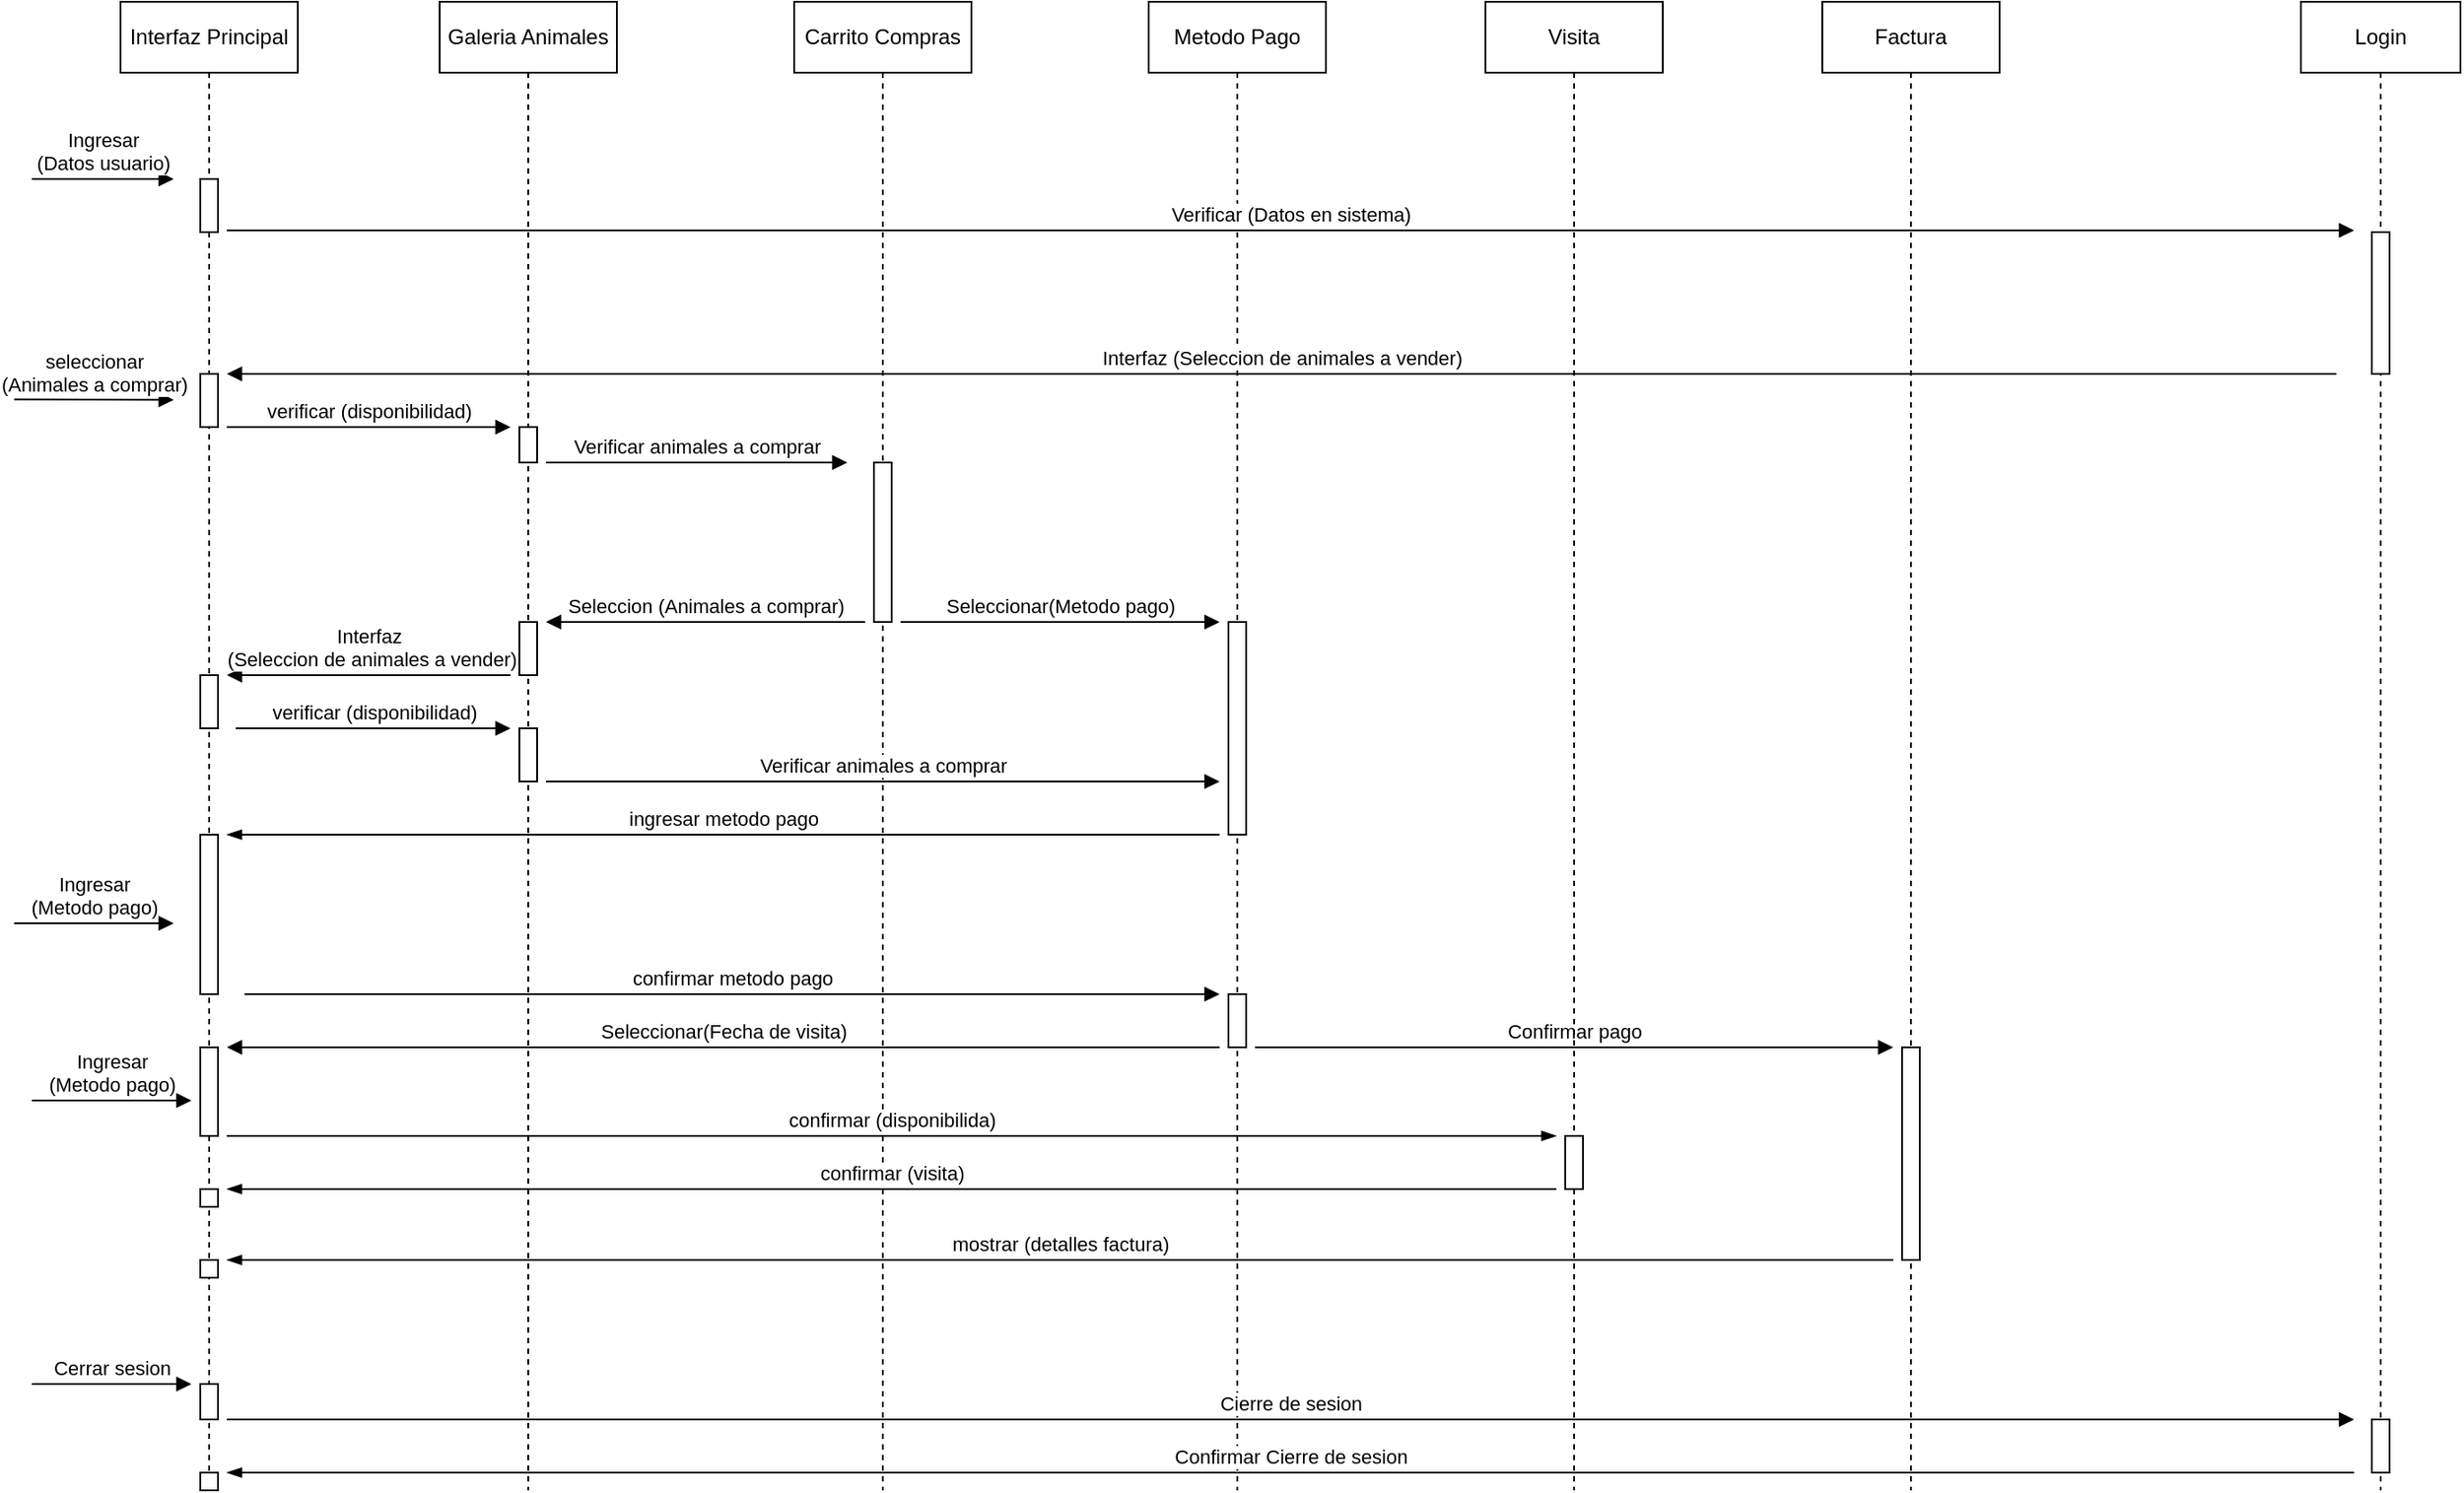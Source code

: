 <mxfile>
    <diagram id="NCYUs6mGyVr-NCvrPmdV" name="Cliente">
        <mxGraphModel dx="1750" dy="1055" grid="1" gridSize="10" guides="1" tooltips="1" connect="1" arrows="1" fold="1" page="1" pageScale="1" pageWidth="1500" pageHeight="1000" math="0" shadow="0">
            <root>
                <mxCell id="0"/>
                <mxCell id="1" parent="0"/>
                <mxCell id="14" value="Metodo Pago" style="shape=umlLifeline;perimeter=lifelinePerimeter;whiteSpace=wrap;html=1;container=1;collapsible=0;recursiveResize=0;outlineConnect=0;" parent="1" vertex="1">
                    <mxGeometry x="720" y="40" width="100" height="840" as="geometry"/>
                </mxCell>
                <mxCell id="36" value="Seleccionar(Fecha de visita)" style="html=1;verticalAlign=bottom;endArrow=block;" edge="1" parent="14">
                    <mxGeometry width="80" relative="1" as="geometry">
                        <mxPoint x="40" y="590" as="sourcePoint"/>
                        <mxPoint x="-520" y="590" as="targetPoint"/>
                        <mxPoint as="offset"/>
                    </mxGeometry>
                </mxCell>
                <mxCell id="7" value="Interfaz Principal" style="shape=umlLifeline;perimeter=lifelinePerimeter;whiteSpace=wrap;html=1;container=1;collapsible=0;recursiveResize=0;outlineConnect=0;" parent="1" vertex="1">
                    <mxGeometry x="140" y="40" width="100" height="840" as="geometry"/>
                </mxCell>
                <mxCell id="16" value="" style="html=1;points=[];perimeter=orthogonalPerimeter;" parent="7" vertex="1">
                    <mxGeometry x="45" y="100" width="10" height="30" as="geometry"/>
                </mxCell>
                <mxCell id="18" value="Verificar (Datos en sistema)" style="html=1;verticalAlign=bottom;endArrow=block;" parent="7" edge="1">
                    <mxGeometry width="80" relative="1" as="geometry">
                        <mxPoint x="60" y="129" as="sourcePoint"/>
                        <mxPoint x="1260" y="129" as="targetPoint"/>
                    </mxGeometry>
                </mxCell>
                <mxCell id="40" value="" style="html=1;points=[];perimeter=orthogonalPerimeter;" vertex="1" parent="7">
                    <mxGeometry x="45" y="210" width="10" height="30" as="geometry"/>
                </mxCell>
                <mxCell id="46" value="" style="html=1;points=[];perimeter=orthogonalPerimeter;" vertex="1" parent="7">
                    <mxGeometry x="45" y="380" width="10" height="30" as="geometry"/>
                </mxCell>
                <mxCell id="31" value="" style="html=1;points=[];perimeter=orthogonalPerimeter;" vertex="1" parent="7">
                    <mxGeometry x="45" y="470" width="10" height="90" as="geometry"/>
                </mxCell>
                <mxCell id="50" value="Ingresar&lt;br&gt;(Metodo pago)" style="html=1;verticalAlign=bottom;endArrow=block;" edge="1" parent="7">
                    <mxGeometry width="80" relative="1" as="geometry">
                        <mxPoint x="-60" y="520" as="sourcePoint"/>
                        <mxPoint x="30" y="520" as="targetPoint"/>
                        <mxPoint as="offset"/>
                    </mxGeometry>
                </mxCell>
                <mxCell id="52" value="Ingresar&lt;br&gt;(Metodo pago)" style="html=1;verticalAlign=bottom;endArrow=block;" edge="1" parent="7">
                    <mxGeometry width="80" relative="1" as="geometry">
                        <mxPoint x="-50" y="620.0" as="sourcePoint"/>
                        <mxPoint x="40" y="620.0" as="targetPoint"/>
                        <mxPoint as="offset"/>
                    </mxGeometry>
                </mxCell>
                <mxCell id="53" value="" style="html=1;points=[];perimeter=orthogonalPerimeter;" vertex="1" parent="7">
                    <mxGeometry x="45" y="590" width="10" height="50" as="geometry"/>
                </mxCell>
                <mxCell id="15" value="Ingresar&lt;br&gt;(Datos usuario)" style="html=1;verticalAlign=bottom;endArrow=block;" parent="7" edge="1">
                    <mxGeometry width="80" relative="1" as="geometry">
                        <mxPoint x="-50" y="100.0" as="sourcePoint"/>
                        <mxPoint x="30" y="100.0" as="targetPoint"/>
                        <mxPoint as="offset"/>
                    </mxGeometry>
                </mxCell>
                <mxCell id="57" value="" style="html=1;points=[];perimeter=orthogonalPerimeter;" vertex="1" parent="7">
                    <mxGeometry x="45" y="670" width="10" height="10" as="geometry"/>
                </mxCell>
                <mxCell id="58" value="" style="html=1;points=[];perimeter=orthogonalPerimeter;" vertex="1" parent="7">
                    <mxGeometry x="45" y="710" width="10" height="10" as="geometry"/>
                </mxCell>
                <mxCell id="59" value="Cerrar sesion" style="html=1;verticalAlign=bottom;endArrow=block;" edge="1" parent="7">
                    <mxGeometry width="80" relative="1" as="geometry">
                        <mxPoint x="-50" y="780.0" as="sourcePoint"/>
                        <mxPoint x="40" y="780.0" as="targetPoint"/>
                        <mxPoint as="offset"/>
                    </mxGeometry>
                </mxCell>
                <mxCell id="60" value="" style="html=1;points=[];perimeter=orthogonalPerimeter;" vertex="1" parent="7">
                    <mxGeometry x="45" y="780" width="10" height="20" as="geometry"/>
                </mxCell>
                <mxCell id="64" value="" style="html=1;points=[];perimeter=orthogonalPerimeter;" vertex="1" parent="7">
                    <mxGeometry x="45" y="830" width="10" height="10" as="geometry"/>
                </mxCell>
                <mxCell id="9" value="Login" style="shape=umlLifeline;perimeter=lifelinePerimeter;whiteSpace=wrap;html=1;container=1;collapsible=0;recursiveResize=0;outlineConnect=0;" parent="1" vertex="1">
                    <mxGeometry x="1370" y="40" width="90" height="840" as="geometry"/>
                </mxCell>
                <mxCell id="19" value="" style="html=1;points=[];perimeter=orthogonalPerimeter;" parent="9" vertex="1">
                    <mxGeometry x="40" y="130" width="10" height="80" as="geometry"/>
                </mxCell>
                <mxCell id="11" value="Galeria Animales" style="shape=umlLifeline;perimeter=lifelinePerimeter;whiteSpace=wrap;html=1;container=1;collapsible=0;recursiveResize=0;outlineConnect=0;" parent="1" vertex="1">
                    <mxGeometry x="320" y="40" width="100" height="840" as="geometry"/>
                </mxCell>
                <mxCell id="23" value="verificar (disponibilidad)" style="html=1;verticalAlign=bottom;endArrow=block;" parent="11" edge="1">
                    <mxGeometry width="80" relative="1" as="geometry">
                        <mxPoint x="-120" y="240" as="sourcePoint"/>
                        <mxPoint x="40" y="240" as="targetPoint"/>
                    </mxGeometry>
                </mxCell>
                <mxCell id="42" value="" style="html=1;points=[];perimeter=orthogonalPerimeter;" vertex="1" parent="11">
                    <mxGeometry x="45" y="240" width="10" height="20" as="geometry"/>
                </mxCell>
                <mxCell id="45" value="&lt;span style=&quot;&quot;&gt;Interfaz&lt;br&gt;&amp;nbsp;(Seleccion de animales a vender)&lt;/span&gt;" style="html=1;verticalAlign=bottom;endArrow=none;endFill=0;startArrow=block;startFill=1;" edge="1" parent="11">
                    <mxGeometry width="80" relative="1" as="geometry">
                        <mxPoint x="-120" y="380" as="sourcePoint"/>
                        <mxPoint x="40" y="380" as="targetPoint"/>
                    </mxGeometry>
                </mxCell>
                <mxCell id="47" value="verificar (disponibilidad)" style="html=1;verticalAlign=bottom;endArrow=block;" edge="1" parent="11">
                    <mxGeometry width="80" relative="1" as="geometry">
                        <mxPoint x="-115" y="410" as="sourcePoint"/>
                        <mxPoint x="40" y="410" as="targetPoint"/>
                    </mxGeometry>
                </mxCell>
                <mxCell id="48" value="" style="html=1;points=[];perimeter=orthogonalPerimeter;" vertex="1" parent="11">
                    <mxGeometry x="45" y="410" width="10" height="30" as="geometry"/>
                </mxCell>
                <mxCell id="21" value="Interfaz (Seleccion de animales a vender)" style="html=1;verticalAlign=bottom;endArrow=none;endFill=0;startArrow=block;startFill=1;" parent="1" edge="1">
                    <mxGeometry width="80" relative="1" as="geometry">
                        <mxPoint x="200" y="250" as="sourcePoint"/>
                        <mxPoint x="1390" y="250" as="targetPoint"/>
                    </mxGeometry>
                </mxCell>
                <mxCell id="34" value="Factura" style="shape=umlLifeline;perimeter=lifelinePerimeter;whiteSpace=wrap;html=1;container=1;collapsible=0;recursiveResize=0;outlineConnect=0;" vertex="1" parent="1">
                    <mxGeometry x="1100" y="40" width="100" height="840" as="geometry"/>
                </mxCell>
                <mxCell id="39" value="" style="html=1;points=[];perimeter=orthogonalPerimeter;" vertex="1" parent="34">
                    <mxGeometry x="45" y="590" width="10" height="120" as="geometry"/>
                </mxCell>
                <mxCell id="38" value="Confirmar pago" style="html=1;verticalAlign=bottom;endArrow=block;" edge="1" parent="34">
                    <mxGeometry width="80" relative="1" as="geometry">
                        <mxPoint x="-320" y="590" as="sourcePoint"/>
                        <mxPoint x="40" y="590" as="targetPoint"/>
                    </mxGeometry>
                </mxCell>
                <mxCell id="35" value="Visita" style="shape=umlLifeline;perimeter=lifelinePerimeter;whiteSpace=wrap;html=1;container=1;collapsible=0;recursiveResize=0;outlineConnect=0;" vertex="1" parent="1">
                    <mxGeometry x="910" y="40" width="100" height="840" as="geometry"/>
                </mxCell>
                <mxCell id="37" value="" style="html=1;points=[];perimeter=orthogonalPerimeter;" vertex="1" parent="35">
                    <mxGeometry x="45" y="640" width="10" height="30" as="geometry"/>
                </mxCell>
                <mxCell id="61" value="Cierre de sesion" style="html=1;verticalAlign=bottom;endArrow=block;" edge="1" parent="35">
                    <mxGeometry width="80" relative="1" as="geometry">
                        <mxPoint x="-710" y="800" as="sourcePoint"/>
                        <mxPoint x="490" y="800" as="targetPoint"/>
                    </mxGeometry>
                </mxCell>
                <mxCell id="30" value="ingresar metodo pago" style="html=1;verticalAlign=bottom;endArrow=none;endFill=0;startArrow=blockThin;startFill=1;" edge="1" parent="1">
                    <mxGeometry width="80" relative="1" as="geometry">
                        <mxPoint x="200" y="510" as="sourcePoint"/>
                        <mxPoint x="760" y="510" as="targetPoint"/>
                        <mxPoint as="offset"/>
                    </mxGeometry>
                </mxCell>
                <mxCell id="13" value="Carrito Compras" style="shape=umlLifeline;perimeter=lifelinePerimeter;whiteSpace=wrap;html=1;container=1;collapsible=0;recursiveResize=0;outlineConnect=0;" parent="1" vertex="1">
                    <mxGeometry x="520" y="40" width="100" height="840" as="geometry"/>
                </mxCell>
                <mxCell id="24" value="" style="html=1;points=[];perimeter=orthogonalPerimeter;" parent="13" vertex="1">
                    <mxGeometry x="45" y="260" width="10" height="90" as="geometry"/>
                </mxCell>
                <mxCell id="28" value="" style="html=1;points=[];perimeter=orthogonalPerimeter;" vertex="1" parent="13">
                    <mxGeometry x="-155" y="350" width="10" height="30" as="geometry"/>
                </mxCell>
                <mxCell id="26" value="Seleccionar(Metodo pago)" style="html=1;verticalAlign=bottom;endArrow=block;" parent="13" edge="1">
                    <mxGeometry width="80" relative="1" as="geometry">
                        <mxPoint x="60" y="350" as="sourcePoint"/>
                        <mxPoint x="240" y="350" as="targetPoint"/>
                    </mxGeometry>
                </mxCell>
                <mxCell id="32" value="confirmar metodo pago" style="html=1;verticalAlign=bottom;endArrow=block;" edge="1" parent="13">
                    <mxGeometry width="80" relative="1" as="geometry">
                        <mxPoint x="-310" y="560" as="sourcePoint"/>
                        <mxPoint x="240" y="560" as="targetPoint"/>
                    </mxGeometry>
                </mxCell>
                <mxCell id="33" value="" style="html=1;points=[];perimeter=orthogonalPerimeter;" vertex="1" parent="13">
                    <mxGeometry x="245" y="350" width="10" height="120" as="geometry"/>
                </mxCell>
                <mxCell id="27" value="Seleccion (Animales a comprar)" style="html=1;verticalAlign=bottom;endArrow=none;endFill=0;startArrow=block;startFill=1;" edge="1" parent="13">
                    <mxGeometry width="80" relative="1" as="geometry">
                        <mxPoint x="-140" y="350" as="sourcePoint"/>
                        <mxPoint x="40" y="350" as="targetPoint"/>
                    </mxGeometry>
                </mxCell>
                <mxCell id="29" value="Verificar animales a comprar" style="html=1;verticalAlign=bottom;endArrow=block;" edge="1" parent="13">
                    <mxGeometry width="80" relative="1" as="geometry">
                        <mxPoint x="-140" y="440" as="sourcePoint"/>
                        <mxPoint x="240" y="440" as="targetPoint"/>
                        <mxPoint as="offset"/>
                    </mxGeometry>
                </mxCell>
                <mxCell id="43" value="Verificar animales a comprar" style="html=1;verticalAlign=bottom;endArrow=block;" edge="1" parent="13">
                    <mxGeometry width="80" relative="1" as="geometry">
                        <mxPoint x="-140" y="260" as="sourcePoint"/>
                        <mxPoint x="30" y="260" as="targetPoint"/>
                    </mxGeometry>
                </mxCell>
                <mxCell id="51" value="" style="html=1;points=[];perimeter=orthogonalPerimeter;" vertex="1" parent="13">
                    <mxGeometry x="245" y="560" width="10" height="30" as="geometry"/>
                </mxCell>
                <mxCell id="41" value="seleccionar&lt;br&gt;(Animales a comprar)" style="html=1;verticalAlign=bottom;endArrow=block;" edge="1" parent="1">
                    <mxGeometry width="80" relative="1" as="geometry">
                        <mxPoint x="80" y="264.38" as="sourcePoint"/>
                        <mxPoint x="170" y="264.63" as="targetPoint"/>
                        <mxPoint as="offset"/>
                    </mxGeometry>
                </mxCell>
                <mxCell id="54" value="confirmar (disponibilida)" style="html=1;verticalAlign=bottom;endArrow=none;endFill=0;startArrow=blockThin;startFill=1;" edge="1" parent="1">
                    <mxGeometry width="80" relative="1" as="geometry">
                        <mxPoint x="950" y="680" as="sourcePoint"/>
                        <mxPoint x="200" y="680.0" as="targetPoint"/>
                        <mxPoint as="offset"/>
                    </mxGeometry>
                </mxCell>
                <mxCell id="55" value="confirmar (visita)" style="html=1;verticalAlign=bottom;endArrow=blockThin;endFill=1;startArrow=none;startFill=0;" edge="1" parent="1">
                    <mxGeometry width="80" relative="1" as="geometry">
                        <mxPoint x="950" y="710.0" as="sourcePoint"/>
                        <mxPoint x="200" y="710.0" as="targetPoint"/>
                        <mxPoint as="offset"/>
                    </mxGeometry>
                </mxCell>
                <mxCell id="56" value="mostrar (detalles factura)" style="html=1;verticalAlign=bottom;endArrow=blockThin;endFill=1;startArrow=none;startFill=0;" edge="1" parent="1">
                    <mxGeometry width="80" relative="1" as="geometry">
                        <mxPoint x="1140" y="750" as="sourcePoint"/>
                        <mxPoint x="200" y="750" as="targetPoint"/>
                        <mxPoint as="offset"/>
                        <Array as="points">
                            <mxPoint x="870" y="750"/>
                        </Array>
                    </mxGeometry>
                </mxCell>
                <mxCell id="62" value="" style="html=1;points=[];perimeter=orthogonalPerimeter;" vertex="1" parent="1">
                    <mxGeometry x="1410" y="840" width="10" height="30" as="geometry"/>
                </mxCell>
                <mxCell id="63" value="Confirmar Cierre de sesion" style="html=1;verticalAlign=bottom;endArrow=none;endFill=0;startArrow=blockThin;startFill=1;" edge="1" parent="1">
                    <mxGeometry width="80" relative="1" as="geometry">
                        <mxPoint x="200" y="870" as="sourcePoint"/>
                        <mxPoint x="1400" y="870" as="targetPoint"/>
                    </mxGeometry>
                </mxCell>
            </root>
        </mxGraphModel>
    </diagram>
    <diagram id="yYjdIZxA2rcI9_X_87y2" name="Página-2">
        <mxGraphModel dx="1500" dy="904" grid="1" gridSize="10" guides="1" tooltips="1" connect="1" arrows="1" fold="1" page="1" pageScale="1" pageWidth="1500" pageHeight="1000" math="0" shadow="0">
            <root>
                <mxCell id="0"/>
                <mxCell id="1" parent="0"/>
                <mxCell id="2yed9Rmj0u2t1uv5mR7N-1" value="Interfaz Principal" style="shape=umlLifeline;perimeter=lifelinePerimeter;whiteSpace=wrap;html=1;container=1;collapsible=0;recursiveResize=0;outlineConnect=0;" vertex="1" parent="1">
                    <mxGeometry x="80" y="40" width="100" height="960" as="geometry"/>
                </mxCell>
                <mxCell id="2yed9Rmj0u2t1uv5mR7N-8" value="Ingresar&lt;br&gt;(Datos usuario)" style="html=1;verticalAlign=bottom;endArrow=block;" edge="1" parent="2yed9Rmj0u2t1uv5mR7N-1">
                    <mxGeometry width="80" relative="1" as="geometry">
                        <mxPoint x="-50" y="80" as="sourcePoint"/>
                        <mxPoint x="30" y="80" as="targetPoint"/>
                    </mxGeometry>
                </mxCell>
                <mxCell id="2yed9Rmj0u2t1uv5mR7N-9" value="" style="html=1;points=[];perimeter=orthogonalPerimeter;" vertex="1" parent="2yed9Rmj0u2t1uv5mR7N-1">
                    <mxGeometry x="45" y="80" width="10" height="20" as="geometry"/>
                </mxCell>
                <mxCell id="QE6kr4z7l0-f0nMqWJBg-2" value="" style="html=1;points=[];perimeter=orthogonalPerimeter;" vertex="1" parent="2yed9Rmj0u2t1uv5mR7N-1">
                    <mxGeometry x="45" y="120" width="10" height="20" as="geometry"/>
                </mxCell>
                <mxCell id="QE6kr4z7l0-f0nMqWJBg-3" value="Accion a realizar&lt;br&gt;(Consultar finca)" style="html=1;verticalAlign=bottom;endArrow=block;" edge="1" parent="2yed9Rmj0u2t1uv5mR7N-1">
                    <mxGeometry width="80" relative="1" as="geometry">
                        <mxPoint x="-50" y="190" as="sourcePoint"/>
                        <mxPoint x="30" y="190" as="targetPoint"/>
                    </mxGeometry>
                </mxCell>
                <mxCell id="QE6kr4z7l0-f0nMqWJBg-4" value="" style="html=1;points=[];perimeter=orthogonalPerimeter;" vertex="1" parent="2yed9Rmj0u2t1uv5mR7N-1">
                    <mxGeometry x="45" y="190" width="10" height="20" as="geometry"/>
                </mxCell>
                <mxCell id="QE6kr4z7l0-f0nMqWJBg-7" value="" style="html=1;points=[];perimeter=orthogonalPerimeter;" vertex="1" parent="2yed9Rmj0u2t1uv5mR7N-1">
                    <mxGeometry x="45" y="230" width="10" height="20" as="geometry"/>
                </mxCell>
                <mxCell id="QE6kr4z7l0-f0nMqWJBg-9" value="Accion a realizar&lt;br&gt;(Consutar animales)" style="html=1;verticalAlign=bottom;endArrow=block;" edge="1" parent="2yed9Rmj0u2t1uv5mR7N-1">
                    <mxGeometry width="80" relative="1" as="geometry">
                        <mxPoint x="-50" y="310" as="sourcePoint"/>
                        <mxPoint x="30" y="310" as="targetPoint"/>
                    </mxGeometry>
                </mxCell>
                <mxCell id="QE6kr4z7l0-f0nMqWJBg-12" value="" style="html=1;points=[];perimeter=orthogonalPerimeter;" vertex="1" parent="2yed9Rmj0u2t1uv5mR7N-1">
                    <mxGeometry x="45" y="310" width="10" height="20" as="geometry"/>
                </mxCell>
                <mxCell id="QE6kr4z7l0-f0nMqWJBg-15" value="" style="html=1;points=[];perimeter=orthogonalPerimeter;" vertex="1" parent="2yed9Rmj0u2t1uv5mR7N-1">
                    <mxGeometry x="45" y="350" width="10" height="20" as="geometry"/>
                </mxCell>
                <mxCell id="QE6kr4z7l0-f0nMqWJBg-18" value="" style="html=1;points=[];perimeter=orthogonalPerimeter;" vertex="1" parent="2yed9Rmj0u2t1uv5mR7N-1">
                    <mxGeometry x="45" y="460" width="10" height="20" as="geometry"/>
                </mxCell>
                <mxCell id="QE6kr4z7l0-f0nMqWJBg-22" value="ingresar datos&lt;br&gt;&amp;nbsp;de animal" style="html=1;verticalAlign=bottom;endArrow=block;" edge="1" parent="2yed9Rmj0u2t1uv5mR7N-1">
                    <mxGeometry width="80" relative="1" as="geometry">
                        <mxPoint x="-50" y="500" as="sourcePoint"/>
                        <mxPoint x="30" y="500" as="targetPoint"/>
                    </mxGeometry>
                </mxCell>
                <mxCell id="QE6kr4z7l0-f0nMqWJBg-36" value="" style="html=1;points=[];perimeter=orthogonalPerimeter;" vertex="1" parent="2yed9Rmj0u2t1uv5mR7N-1">
                    <mxGeometry x="45" y="530" width="10" height="20" as="geometry"/>
                </mxCell>
                <mxCell id="QE6kr4z7l0-f0nMqWJBg-37" value="" style="html=1;points=[];perimeter=orthogonalPerimeter;" vertex="1" parent="2yed9Rmj0u2t1uv5mR7N-1">
                    <mxGeometry x="45" y="700" width="10" height="20" as="geometry"/>
                </mxCell>
                <mxCell id="QE6kr4z7l0-f0nMqWJBg-54" value="Cerrar Sesion" style="html=1;verticalAlign=bottom;endArrow=block;" edge="1" parent="2yed9Rmj0u2t1uv5mR7N-1">
                    <mxGeometry width="80" relative="1" as="geometry">
                        <mxPoint x="-40" y="870" as="sourcePoint"/>
                        <mxPoint x="40" y="870" as="targetPoint"/>
                    </mxGeometry>
                </mxCell>
                <mxCell id="QE6kr4z7l0-f0nMqWJBg-55" value="" style="html=1;points=[];perimeter=orthogonalPerimeter;" vertex="1" parent="2yed9Rmj0u2t1uv5mR7N-1">
                    <mxGeometry x="45" y="870" width="10" height="20" as="geometry"/>
                </mxCell>
                <mxCell id="QE6kr4z7l0-f0nMqWJBg-59" value="" style="html=1;points=[];perimeter=orthogonalPerimeter;" vertex="1" parent="2yed9Rmj0u2t1uv5mR7N-1">
                    <mxGeometry x="45" y="920" width="10" height="20" as="geometry"/>
                </mxCell>
                <mxCell id="QE6kr4z7l0-f0nMqWJBg-27" value="ingresar datos&lt;br&gt;&amp;nbsp;de medicamento" style="html=1;verticalAlign=bottom;endArrow=block;" edge="1" parent="2yed9Rmj0u2t1uv5mR7N-1">
                    <mxGeometry width="80" relative="1" as="geometry">
                        <mxPoint x="-50" y="660" as="sourcePoint"/>
                        <mxPoint x="40" y="660" as="targetPoint"/>
                    </mxGeometry>
                </mxCell>
                <mxCell id="QE6kr4z7l0-f0nMqWJBg-60" value="" style="html=1;points=[];perimeter=orthogonalPerimeter;" vertex="1" parent="2yed9Rmj0u2t1uv5mR7N-1">
                    <mxGeometry x="45" y="630" width="10" height="20" as="geometry"/>
                </mxCell>
                <mxCell id="QE6kr4z7l0-f0nMqWJBg-61" value="" style="html=1;points=[];perimeter=orthogonalPerimeter;" vertex="1" parent="2yed9Rmj0u2t1uv5mR7N-1">
                    <mxGeometry x="45" y="500" width="10" height="10" as="geometry"/>
                </mxCell>
                <mxCell id="2yed9Rmj0u2t1uv5mR7N-2" value="Consultar&lt;br&gt;Finca" style="shape=umlLifeline;perimeter=lifelinePerimeter;whiteSpace=wrap;html=1;container=1;collapsible=0;recursiveResize=0;outlineConnect=0;" vertex="1" parent="1">
                    <mxGeometry x="240" y="40" width="100" height="960" as="geometry"/>
                </mxCell>
                <mxCell id="QE6kr4z7l0-f0nMqWJBg-6" value="imprime datos segun registro" style="html=1;verticalAlign=bottom;endArrow=none;endFill=0;startArrow=blockThin;startFill=1;" edge="1" parent="2yed9Rmj0u2t1uv5mR7N-2">
                    <mxGeometry width="80" relative="1" as="geometry">
                        <mxPoint x="-100" y="240" as="sourcePoint"/>
                        <mxPoint x="40" y="240" as="targetPoint"/>
                    </mxGeometry>
                </mxCell>
                <mxCell id="QE6kr4z7l0-f0nMqWJBg-8" value="" style="html=1;points=[];perimeter=orthogonalPerimeter;" vertex="1" parent="2yed9Rmj0u2t1uv5mR7N-2">
                    <mxGeometry x="45" y="210" width="10" height="30" as="geometry"/>
                </mxCell>
                <mxCell id="QE6kr4z7l0-f0nMqWJBg-11" value="Verificar si existe" style="html=1;verticalAlign=bottom;endArrow=block;" edge="1" parent="2yed9Rmj0u2t1uv5mR7N-2">
                    <mxGeometry width="80" relative="1" as="geometry">
                        <mxPoint x="-100" y="330" as="sourcePoint"/>
                        <mxPoint x="200" y="330" as="targetPoint"/>
                    </mxGeometry>
                </mxCell>
                <mxCell id="2yed9Rmj0u2t1uv5mR7N-3" value="Invetario&lt;br&gt;Animales" style="shape=umlLifeline;perimeter=lifelinePerimeter;whiteSpace=wrap;html=1;container=1;collapsible=0;recursiveResize=0;outlineConnect=0;" vertex="1" parent="1">
                    <mxGeometry x="720" y="40" width="100" height="960" as="geometry"/>
                </mxCell>
                <mxCell id="QE6kr4z7l0-f0nMqWJBg-20" value="" style="html=1;points=[];perimeter=orthogonalPerimeter;" vertex="1" parent="2yed9Rmj0u2t1uv5mR7N-3">
                    <mxGeometry x="45" y="440" width="10" height="30" as="geometry"/>
                </mxCell>
                <mxCell id="QE6kr4z7l0-f0nMqWJBg-24" value="" style="html=1;points=[];perimeter=orthogonalPerimeter;" vertex="1" parent="2yed9Rmj0u2t1uv5mR7N-3">
                    <mxGeometry x="45" y="510" width="10" height="30" as="geometry"/>
                </mxCell>
                <mxCell id="2yed9Rmj0u2t1uv5mR7N-4" value="Lista Compras" style="shape=umlLifeline;perimeter=lifelinePerimeter;whiteSpace=wrap;html=1;container=1;collapsible=0;recursiveResize=0;outlineConnect=0;" vertex="1" parent="1">
                    <mxGeometry x="880" y="40" width="100" height="960" as="geometry"/>
                </mxCell>
                <mxCell id="QE6kr4z7l0-f0nMqWJBg-52" value="" style="html=1;points=[];perimeter=orthogonalPerimeter;" vertex="1" parent="2yed9Rmj0u2t1uv5mR7N-4">
                    <mxGeometry x="45" y="800" width="10" height="30" as="geometry"/>
                </mxCell>
                <mxCell id="2yed9Rmj0u2t1uv5mR7N-5" value="Consulta&lt;br&gt;Animales" style="shape=umlLifeline;perimeter=lifelinePerimeter;whiteSpace=wrap;html=1;container=1;collapsible=0;recursiveResize=0;outlineConnect=0;" vertex="1" parent="1">
                    <mxGeometry x="400" y="40" width="100" height="960" as="geometry"/>
                </mxCell>
                <mxCell id="QE6kr4z7l0-f0nMqWJBg-13" value="" style="html=1;points=[];perimeter=orthogonalPerimeter;" vertex="1" parent="2yed9Rmj0u2t1uv5mR7N-5">
                    <mxGeometry x="45" y="330" width="10" height="30" as="geometry"/>
                </mxCell>
                <mxCell id="QE6kr4z7l0-f0nMqWJBg-14" value="Imprimir Datos de animal" style="html=1;verticalAlign=bottom;endArrow=none;endFill=0;startArrow=classic;startFill=1;" edge="1" parent="2yed9Rmj0u2t1uv5mR7N-5">
                    <mxGeometry width="80" relative="1" as="geometry">
                        <mxPoint x="-260" y="360" as="sourcePoint"/>
                        <mxPoint x="35.0" y="360" as="targetPoint"/>
                    </mxGeometry>
                </mxCell>
                <mxCell id="2yed9Rmj0u2t1uv5mR7N-6" value="Medicamentos" style="shape=umlLifeline;perimeter=lifelinePerimeter;whiteSpace=wrap;html=1;container=1;collapsible=0;recursiveResize=0;outlineConnect=0;" vertex="1" parent="1">
                    <mxGeometry x="560" y="40" width="100" height="960" as="geometry"/>
                </mxCell>
                <mxCell id="QE6kr4z7l0-f0nMqWJBg-32" value="" style="html=1;points=[];perimeter=orthogonalPerimeter;" vertex="1" parent="2yed9Rmj0u2t1uv5mR7N-6">
                    <mxGeometry x="45" y="610" width="10" height="30" as="geometry"/>
                </mxCell>
                <mxCell id="QE6kr4z7l0-f0nMqWJBg-28" value="" style="html=1;points=[];perimeter=orthogonalPerimeter;" vertex="1" parent="2yed9Rmj0u2t1uv5mR7N-6">
                    <mxGeometry x="45" y="680" width="10" height="30" as="geometry"/>
                </mxCell>
                <mxCell id="QE6kr4z7l0-f0nMqWJBg-56" value="Cerrar sesion" style="html=1;verticalAlign=bottom;endArrow=block;" edge="1" parent="2yed9Rmj0u2t1uv5mR7N-6">
                    <mxGeometry width="80" relative="1" as="geometry">
                        <mxPoint x="-420" y="890" as="sourcePoint"/>
                        <mxPoint x="680" y="890" as="targetPoint"/>
                    </mxGeometry>
                </mxCell>
                <mxCell id="2yed9Rmj0u2t1uv5mR7N-7" value="Login" style="shape=umlLifeline;perimeter=lifelinePerimeter;whiteSpace=wrap;html=1;container=1;collapsible=0;recursiveResize=0;outlineConnect=0;" vertex="1" parent="1">
                    <mxGeometry x="1200" y="40" width="100" height="960" as="geometry"/>
                </mxCell>
                <mxCell id="2yed9Rmj0u2t1uv5mR7N-11" value="" style="html=1;points=[];perimeter=orthogonalPerimeter;" vertex="1" parent="2yed9Rmj0u2t1uv5mR7N-7">
                    <mxGeometry x="45" y="100" width="10" height="30" as="geometry"/>
                </mxCell>
                <mxCell id="QE6kr4z7l0-f0nMqWJBg-57" value="" style="html=1;points=[];perimeter=orthogonalPerimeter;" vertex="1" parent="2yed9Rmj0u2t1uv5mR7N-7">
                    <mxGeometry x="45" y="890" width="10" height="40" as="geometry"/>
                </mxCell>
                <mxCell id="2yed9Rmj0u2t1uv5mR7N-10" value="Verificarr datos ingresados" style="html=1;verticalAlign=bottom;endArrow=block;" edge="1" parent="1">
                    <mxGeometry width="80" relative="1" as="geometry">
                        <mxPoint x="140" y="140" as="sourcePoint"/>
                        <mxPoint x="1240" y="140" as="targetPoint"/>
                    </mxGeometry>
                </mxCell>
                <mxCell id="QE6kr4z7l0-f0nMqWJBg-1" value="Ingreso Con Exito" style="html=1;verticalAlign=bottom;endArrow=none;endFill=0;startArrow=blockThin;startFill=1;" edge="1" parent="1">
                    <mxGeometry width="80" relative="1" as="geometry">
                        <mxPoint x="140" y="170" as="sourcePoint"/>
                        <mxPoint x="1240" y="170" as="targetPoint"/>
                    </mxGeometry>
                </mxCell>
                <mxCell id="QE6kr4z7l0-f0nMqWJBg-5" value="Verifica datos ingresados" style="html=1;verticalAlign=bottom;endArrow=block;" edge="1" parent="1">
                    <mxGeometry width="80" relative="1" as="geometry">
                        <mxPoint x="140" y="250" as="sourcePoint"/>
                        <mxPoint x="280" y="250" as="targetPoint"/>
                    </mxGeometry>
                </mxCell>
                <mxCell id="QE6kr4z7l0-f0nMqWJBg-16" value="Accion a realizar&lt;br&gt;(Crear animales)" style="html=1;verticalAlign=bottom;endArrow=block;" edge="1" parent="1">
                    <mxGeometry width="80" relative="1" as="geometry">
                        <mxPoint x="30" y="460" as="sourcePoint"/>
                        <mxPoint x="110" y="460" as="targetPoint"/>
                    </mxGeometry>
                </mxCell>
                <mxCell id="QE6kr4z7l0-f0nMqWJBg-17" value="" style="html=1;points=[];perimeter=orthogonalPerimeter;" vertex="1" parent="1">
                    <mxGeometry x="125" y="460" width="10" height="20" as="geometry"/>
                </mxCell>
                <mxCell id="QE6kr4z7l0-f0nMqWJBg-19" value="Verificar si existe" style="html=1;verticalAlign=bottom;endArrow=block;" edge="1" parent="1">
                    <mxGeometry width="80" relative="1" as="geometry">
                        <mxPoint x="140" y="480" as="sourcePoint"/>
                        <mxPoint x="760" y="480" as="targetPoint"/>
                    </mxGeometry>
                </mxCell>
                <mxCell id="QE6kr4z7l0-f0nMqWJBg-21" value="Solicitar datos de animal" style="html=1;verticalAlign=bottom;endArrow=none;endFill=0;startArrow=classic;startFill=1;" edge="1" parent="1">
                    <mxGeometry width="80" relative="1" as="geometry">
                        <mxPoint x="140" y="510" as="sourcePoint"/>
                        <mxPoint x="760" y="510" as="targetPoint"/>
                    </mxGeometry>
                </mxCell>
                <mxCell id="QE6kr4z7l0-f0nMqWJBg-23" value="Verificar campos&amp;nbsp; y registrar" style="html=1;verticalAlign=bottom;endArrow=block;endFill=1;startArrow=none;startFill=0;" edge="1" parent="1">
                    <mxGeometry width="80" relative="1" as="geometry">
                        <mxPoint x="142.5" y="550" as="sourcePoint"/>
                        <mxPoint x="760" y="550" as="targetPoint"/>
                    </mxGeometry>
                </mxCell>
                <mxCell id="QE6kr4z7l0-f0nMqWJBg-25" value="Imprimir Creado correctamente" style="html=1;verticalAlign=bottom;endArrow=none;endFill=0;startArrow=classic;startFill=1;" edge="1" parent="1">
                    <mxGeometry width="80" relative="1" as="geometry">
                        <mxPoint x="142.5" y="580" as="sourcePoint"/>
                        <mxPoint x="760" y="580" as="targetPoint"/>
                    </mxGeometry>
                </mxCell>
                <mxCell id="QE6kr4z7l0-f0nMqWJBg-26" value="" style="html=1;points=[];perimeter=orthogonalPerimeter;" vertex="1" parent="1">
                    <mxGeometry x="125" y="700" width="10" height="20" as="geometry"/>
                </mxCell>
                <mxCell id="QE6kr4z7l0-f0nMqWJBg-29" value="Accion a realizar&lt;br&gt;(Consultar&lt;br&gt;&amp;nbsp;medicamestos)" style="html=1;verticalAlign=bottom;endArrow=block;" edge="1" parent="1">
                    <mxGeometry width="80" relative="1" as="geometry">
                        <mxPoint x="30" y="630" as="sourcePoint"/>
                        <mxPoint x="120" y="630" as="targetPoint"/>
                        <mxPoint as="offset"/>
                    </mxGeometry>
                </mxCell>
                <mxCell id="QE6kr4z7l0-f0nMqWJBg-30" value="" style="html=1;points=[];perimeter=orthogonalPerimeter;" vertex="1" parent="1">
                    <mxGeometry x="125" y="630" width="10" height="20" as="geometry"/>
                </mxCell>
                <mxCell id="QE6kr4z7l0-f0nMqWJBg-31" value="Verificar si existe" style="html=1;verticalAlign=bottom;endArrow=block;" edge="1" parent="1">
                    <mxGeometry width="80" relative="1" as="geometry">
                        <mxPoint x="140" y="650" as="sourcePoint"/>
                        <mxPoint x="600" y="650" as="targetPoint"/>
                    </mxGeometry>
                </mxCell>
                <mxCell id="QE6kr4z7l0-f0nMqWJBg-33" value="Imprimir datos de medicamento" style="html=1;verticalAlign=bottom;endArrow=none;endFill=0;startArrow=classic;startFill=1;" edge="1" parent="1">
                    <mxGeometry width="80" relative="1" as="geometry">
                        <mxPoint x="140" y="680" as="sourcePoint"/>
                        <mxPoint x="600" y="680" as="targetPoint"/>
                    </mxGeometry>
                </mxCell>
                <mxCell id="QE6kr4z7l0-f0nMqWJBg-34" value="Verificar campos y nregistrar" style="html=1;verticalAlign=bottom;endArrow=block;endFill=1;startArrow=none;startFill=0;" edge="1" parent="1">
                    <mxGeometry width="80" relative="1" as="geometry">
                        <mxPoint x="142.5" y="720" as="sourcePoint"/>
                        <mxPoint x="600" y="720" as="targetPoint"/>
                    </mxGeometry>
                </mxCell>
                <mxCell id="QE6kr4z7l0-f0nMqWJBg-35" value="Imprimir Creado correctamente" style="html=1;verticalAlign=bottom;endArrow=none;endFill=0;startArrow=classic;startFill=1;" edge="1" parent="1">
                    <mxGeometry width="80" relative="1" as="geometry">
                        <mxPoint x="142.5" y="750" as="sourcePoint"/>
                        <mxPoint x="600" y="750" as="targetPoint"/>
                    </mxGeometry>
                </mxCell>
                <mxCell id="QE6kr4z7l0-f0nMqWJBg-48" value="solicitar compra&lt;br&gt;(ingresar datos)" style="html=1;verticalAlign=bottom;endArrow=block;" edge="1" parent="1">
                    <mxGeometry width="80" relative="1" as="geometry">
                        <mxPoint x="30" y="820" as="sourcePoint"/>
                        <mxPoint x="110" y="820" as="targetPoint"/>
                    </mxGeometry>
                </mxCell>
                <mxCell id="QE6kr4z7l0-f0nMqWJBg-49" value="" style="html=1;points=[];perimeter=orthogonalPerimeter;" vertex="1" parent="1">
                    <mxGeometry x="125" y="820" width="10" height="20" as="geometry"/>
                </mxCell>
                <mxCell id="QE6kr4z7l0-f0nMqWJBg-50" value="" style="html=1;points=[];perimeter=orthogonalPerimeter;" vertex="1" parent="1">
                    <mxGeometry x="125" y="860" width="10" height="20" as="geometry"/>
                </mxCell>
                <mxCell id="QE6kr4z7l0-f0nMqWJBg-51" value="Registrar compra" style="html=1;verticalAlign=bottom;endArrow=block;" edge="1" parent="1">
                    <mxGeometry width="80" relative="1" as="geometry">
                        <mxPoint x="140" y="840" as="sourcePoint"/>
                        <mxPoint x="920" y="840" as="targetPoint"/>
                    </mxGeometry>
                </mxCell>
                <mxCell id="QE6kr4z7l0-f0nMqWJBg-53" value="Imprimir Solicitud realizada" style="html=1;verticalAlign=bottom;endArrow=none;endFill=0;startArrow=classic;startFill=1;" edge="1" parent="1">
                    <mxGeometry width="80" relative="1" as="geometry">
                        <mxPoint x="140" y="870" as="sourcePoint"/>
                        <mxPoint x="920" y="870" as="targetPoint"/>
                    </mxGeometry>
                </mxCell>
                <mxCell id="QE6kr4z7l0-f0nMqWJBg-58" value="Imprimir cierre Exitoso" style="html=1;verticalAlign=bottom;endArrow=none;endFill=0;startArrow=blockThin;startFill=1;" edge="1" parent="1">
                    <mxGeometry width="80" relative="1" as="geometry">
                        <mxPoint x="140" y="970" as="sourcePoint"/>
                        <mxPoint x="1240" y="970" as="targetPoint"/>
                    </mxGeometry>
                </mxCell>
            </root>
        </mxGraphModel>
    </diagram>
</mxfile>